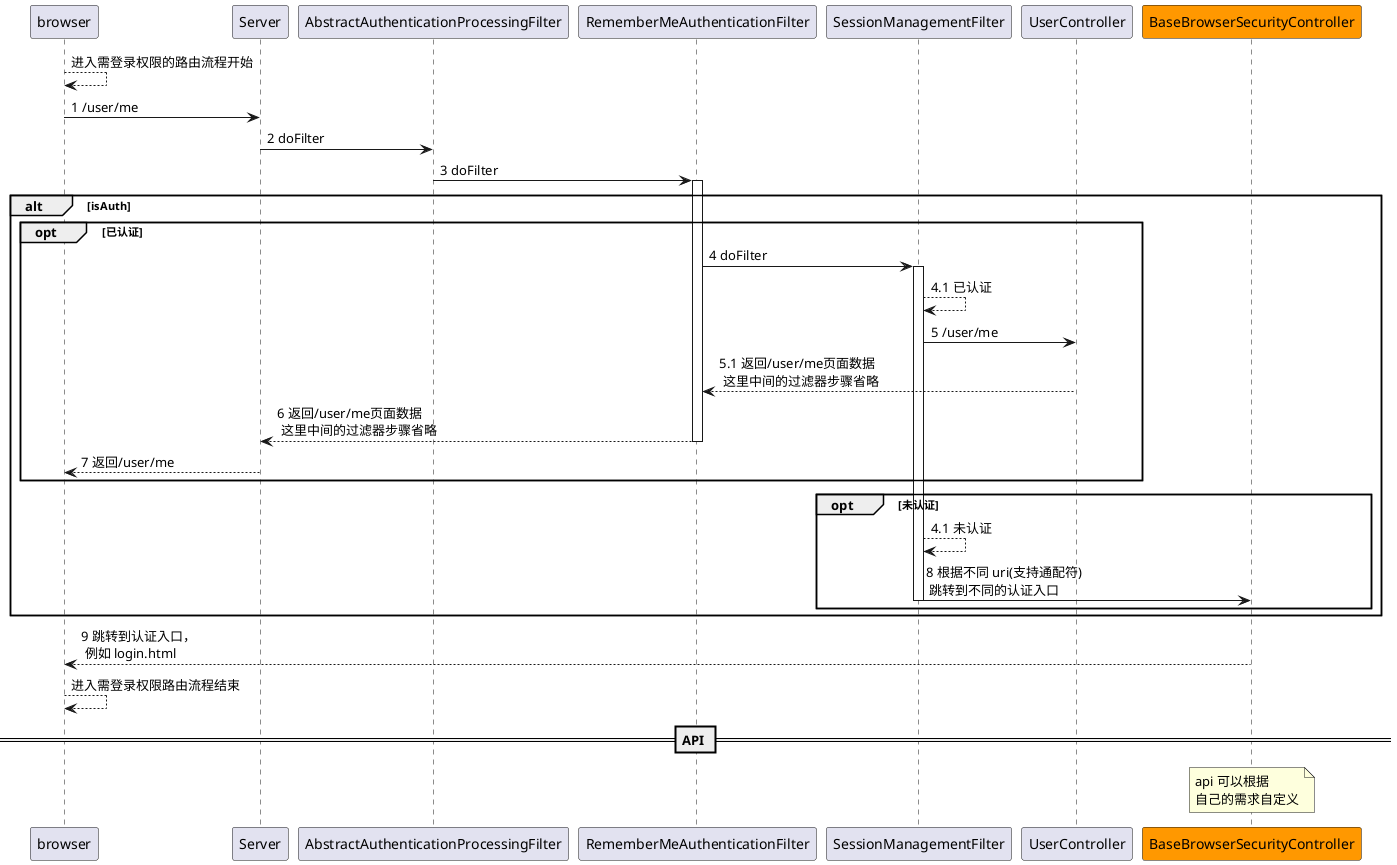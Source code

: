 @startuml

browser --> browser: 进入需登录权限的路由流程开始

browser -> Server: 1 /user/me
Server -> AbstractAuthenticationProcessingFilter: 2 doFilter
AbstractAuthenticationProcessingFilter -> RememberMeAuthenticationFilter: 3 doFilter
alt isAuth
opt 已认证
activate RememberMeAuthenticationFilter
RememberMeAuthenticationFilter -> SessionManagementFilter: 4 doFilter
activate SessionManagementFilter
SessionManagementFilter --> SessionManagementFilter: 4.1 已认证
SessionManagementFilter -> UserController: 5 /user/me
UserController --> RememberMeAuthenticationFilter: 5.1 返回/user/me页面数据\n 这里中间的过滤器步骤省略
RememberMeAuthenticationFilter --> Server: 6 返回/user/me页面数据\n 这里中间的过滤器步骤省略
deactivate RememberMeAuthenticationFilter
Server --> browser: 7 返回/user/me
end
opt 未认证
SessionManagementFilter --> SessionManagementFilter: 4.1 未认证
participant BaseBrowserSecurityController #ff9800
SessionManagementFilter -> BaseBrowserSecurityController: 8 根据不同 uri(支持通配符)\n 跳转到不同的认证入口
deactivate SessionManagementFilter
end
end
BaseBrowserSecurityController --> browser: 9 跳转到认证入口，\n 例如 login.html
browser --> browser: 进入需登录权限路由流程结束

== API ==
note over BaseBrowserSecurityController: api 可以根据\n自己的需求自定义




@enduml